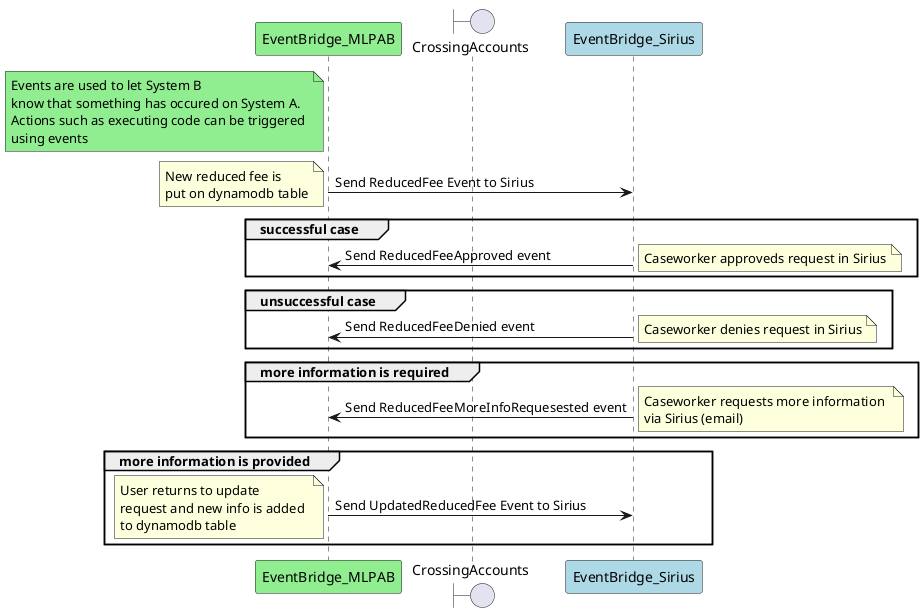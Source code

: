 @startuml
participant EventBridge_MLPAB #lightgreen
boundary CrossingAccounts
participant EventBridge_Sirius #lightblue
note left of EventBridge_MLPAB #lightgreen: Events are used to let System B \nknow that something has occured on System A. \nActions such as executing code can be triggered \nusing events

EventBridge_MLPAB->EventBridge_Sirius: Send ReducedFee Event to Sirius
note left: New reduced fee is \nput on dynamodb table

group successful case

  EventBridge_Sirius->EventBridge_MLPAB: Send ReducedFeeApproved event
  note right: Caseworker approveds request in Sirius
  end

group unsuccessful case

  EventBridge_Sirius->EventBridge_MLPAB: Send ReducedFeeDenied event
  note right: Caseworker denies request in Sirius
  end

group more information is required
  EventBridge_Sirius->EventBridge_MLPAB: Send ReducedFeeMoreInfoRequesested event
  note right: Caseworker requests more information \nvia Sirius (email)
  end

group more information is provided
  EventBridge_MLPAB->EventBridge_Sirius: Send UpdatedReducedFee Event to Sirius
  note left: User returns to update \nrequest and new info is added \nto dynamodb table
  end
@enduml
